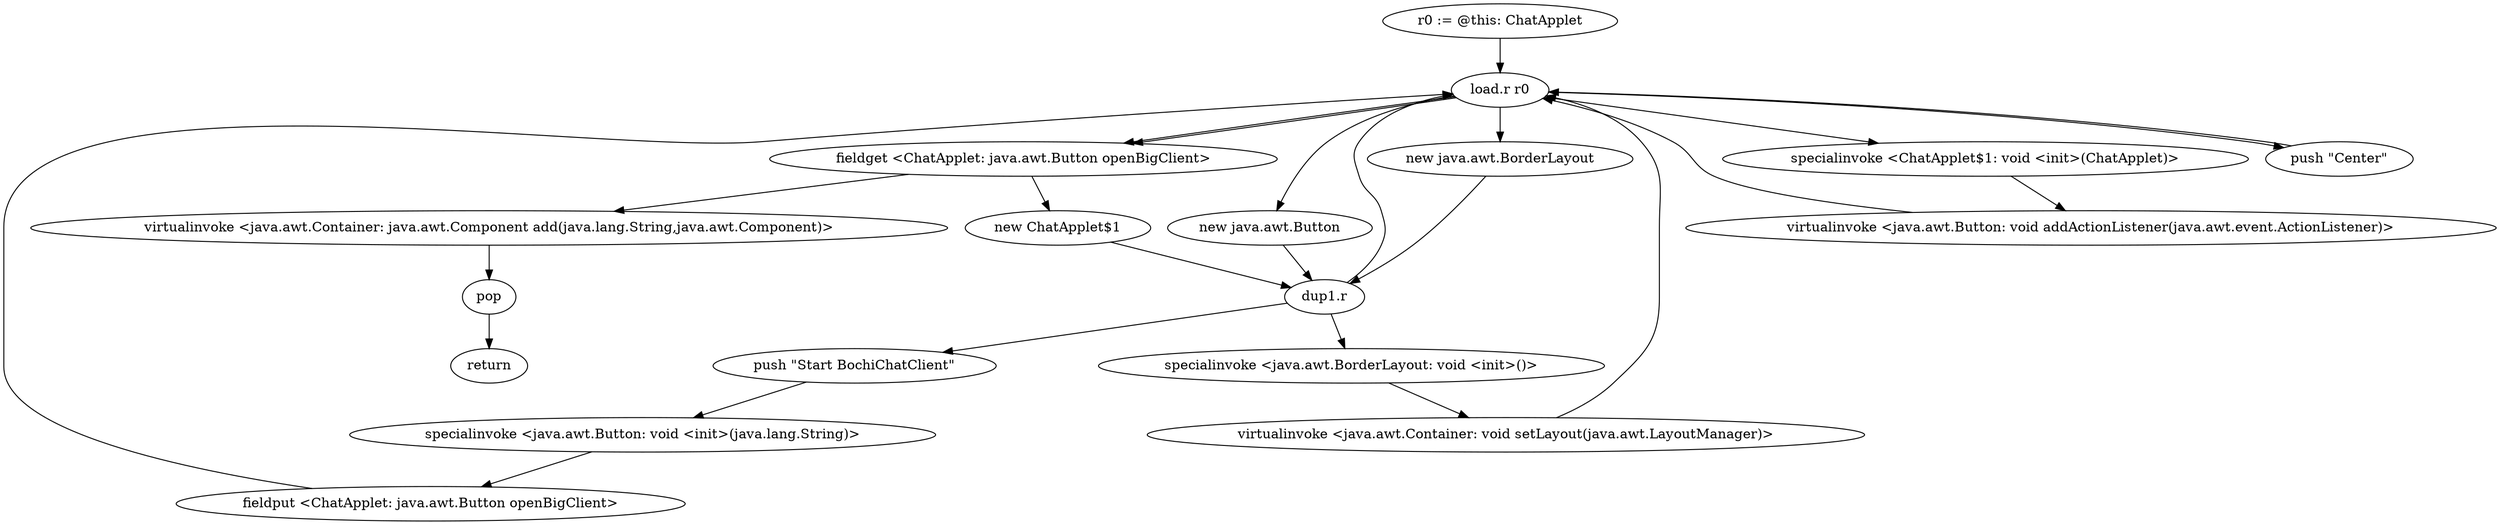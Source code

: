 digraph "" {
    "r0 := @this: ChatApplet"
    "load.r r0"
    "r0 := @this: ChatApplet"->"load.r r0";
    "new java.awt.Button"
    "load.r r0"->"new java.awt.Button";
    "dup1.r"
    "new java.awt.Button"->"dup1.r";
    "push \"Start BochiChatClient\""
    "dup1.r"->"push \"Start BochiChatClient\"";
    "specialinvoke <java.awt.Button: void <init>(java.lang.String)>"
    "push \"Start BochiChatClient\""->"specialinvoke <java.awt.Button: void <init>(java.lang.String)>";
    "fieldput <ChatApplet: java.awt.Button openBigClient>"
    "specialinvoke <java.awt.Button: void <init>(java.lang.String)>"->"fieldput <ChatApplet: java.awt.Button openBigClient>";
    "fieldput <ChatApplet: java.awt.Button openBigClient>"->"load.r r0";
    "fieldget <ChatApplet: java.awt.Button openBigClient>"
    "load.r r0"->"fieldget <ChatApplet: java.awt.Button openBigClient>";
    "new ChatApplet$1"
    "fieldget <ChatApplet: java.awt.Button openBigClient>"->"new ChatApplet$1";
    "new ChatApplet$1"->"dup1.r";
    "dup1.r"->"load.r r0";
    "specialinvoke <ChatApplet$1: void <init>(ChatApplet)>"
    "load.r r0"->"specialinvoke <ChatApplet$1: void <init>(ChatApplet)>";
    "virtualinvoke <java.awt.Button: void addActionListener(java.awt.event.ActionListener)>"
    "specialinvoke <ChatApplet$1: void <init>(ChatApplet)>"->"virtualinvoke <java.awt.Button: void addActionListener(java.awt.event.ActionListener)>";
    "virtualinvoke <java.awt.Button: void addActionListener(java.awt.event.ActionListener)>"->"load.r r0";
    "new java.awt.BorderLayout"
    "load.r r0"->"new java.awt.BorderLayout";
    "new java.awt.BorderLayout"->"dup1.r";
    "specialinvoke <java.awt.BorderLayout: void <init>()>"
    "dup1.r"->"specialinvoke <java.awt.BorderLayout: void <init>()>";
    "virtualinvoke <java.awt.Container: void setLayout(java.awt.LayoutManager)>"
    "specialinvoke <java.awt.BorderLayout: void <init>()>"->"virtualinvoke <java.awt.Container: void setLayout(java.awt.LayoutManager)>";
    "virtualinvoke <java.awt.Container: void setLayout(java.awt.LayoutManager)>"->"load.r r0";
    "push \"Center\""
    "load.r r0"->"push \"Center\"";
    "push \"Center\""->"load.r r0";
    "load.r r0"->"fieldget <ChatApplet: java.awt.Button openBigClient>";
    "virtualinvoke <java.awt.Container: java.awt.Component add(java.lang.String,java.awt.Component)>"
    "fieldget <ChatApplet: java.awt.Button openBigClient>"->"virtualinvoke <java.awt.Container: java.awt.Component add(java.lang.String,java.awt.Component)>";
    "pop"
    "virtualinvoke <java.awt.Container: java.awt.Component add(java.lang.String,java.awt.Component)>"->"pop";
    "return"
    "pop"->"return";
}
